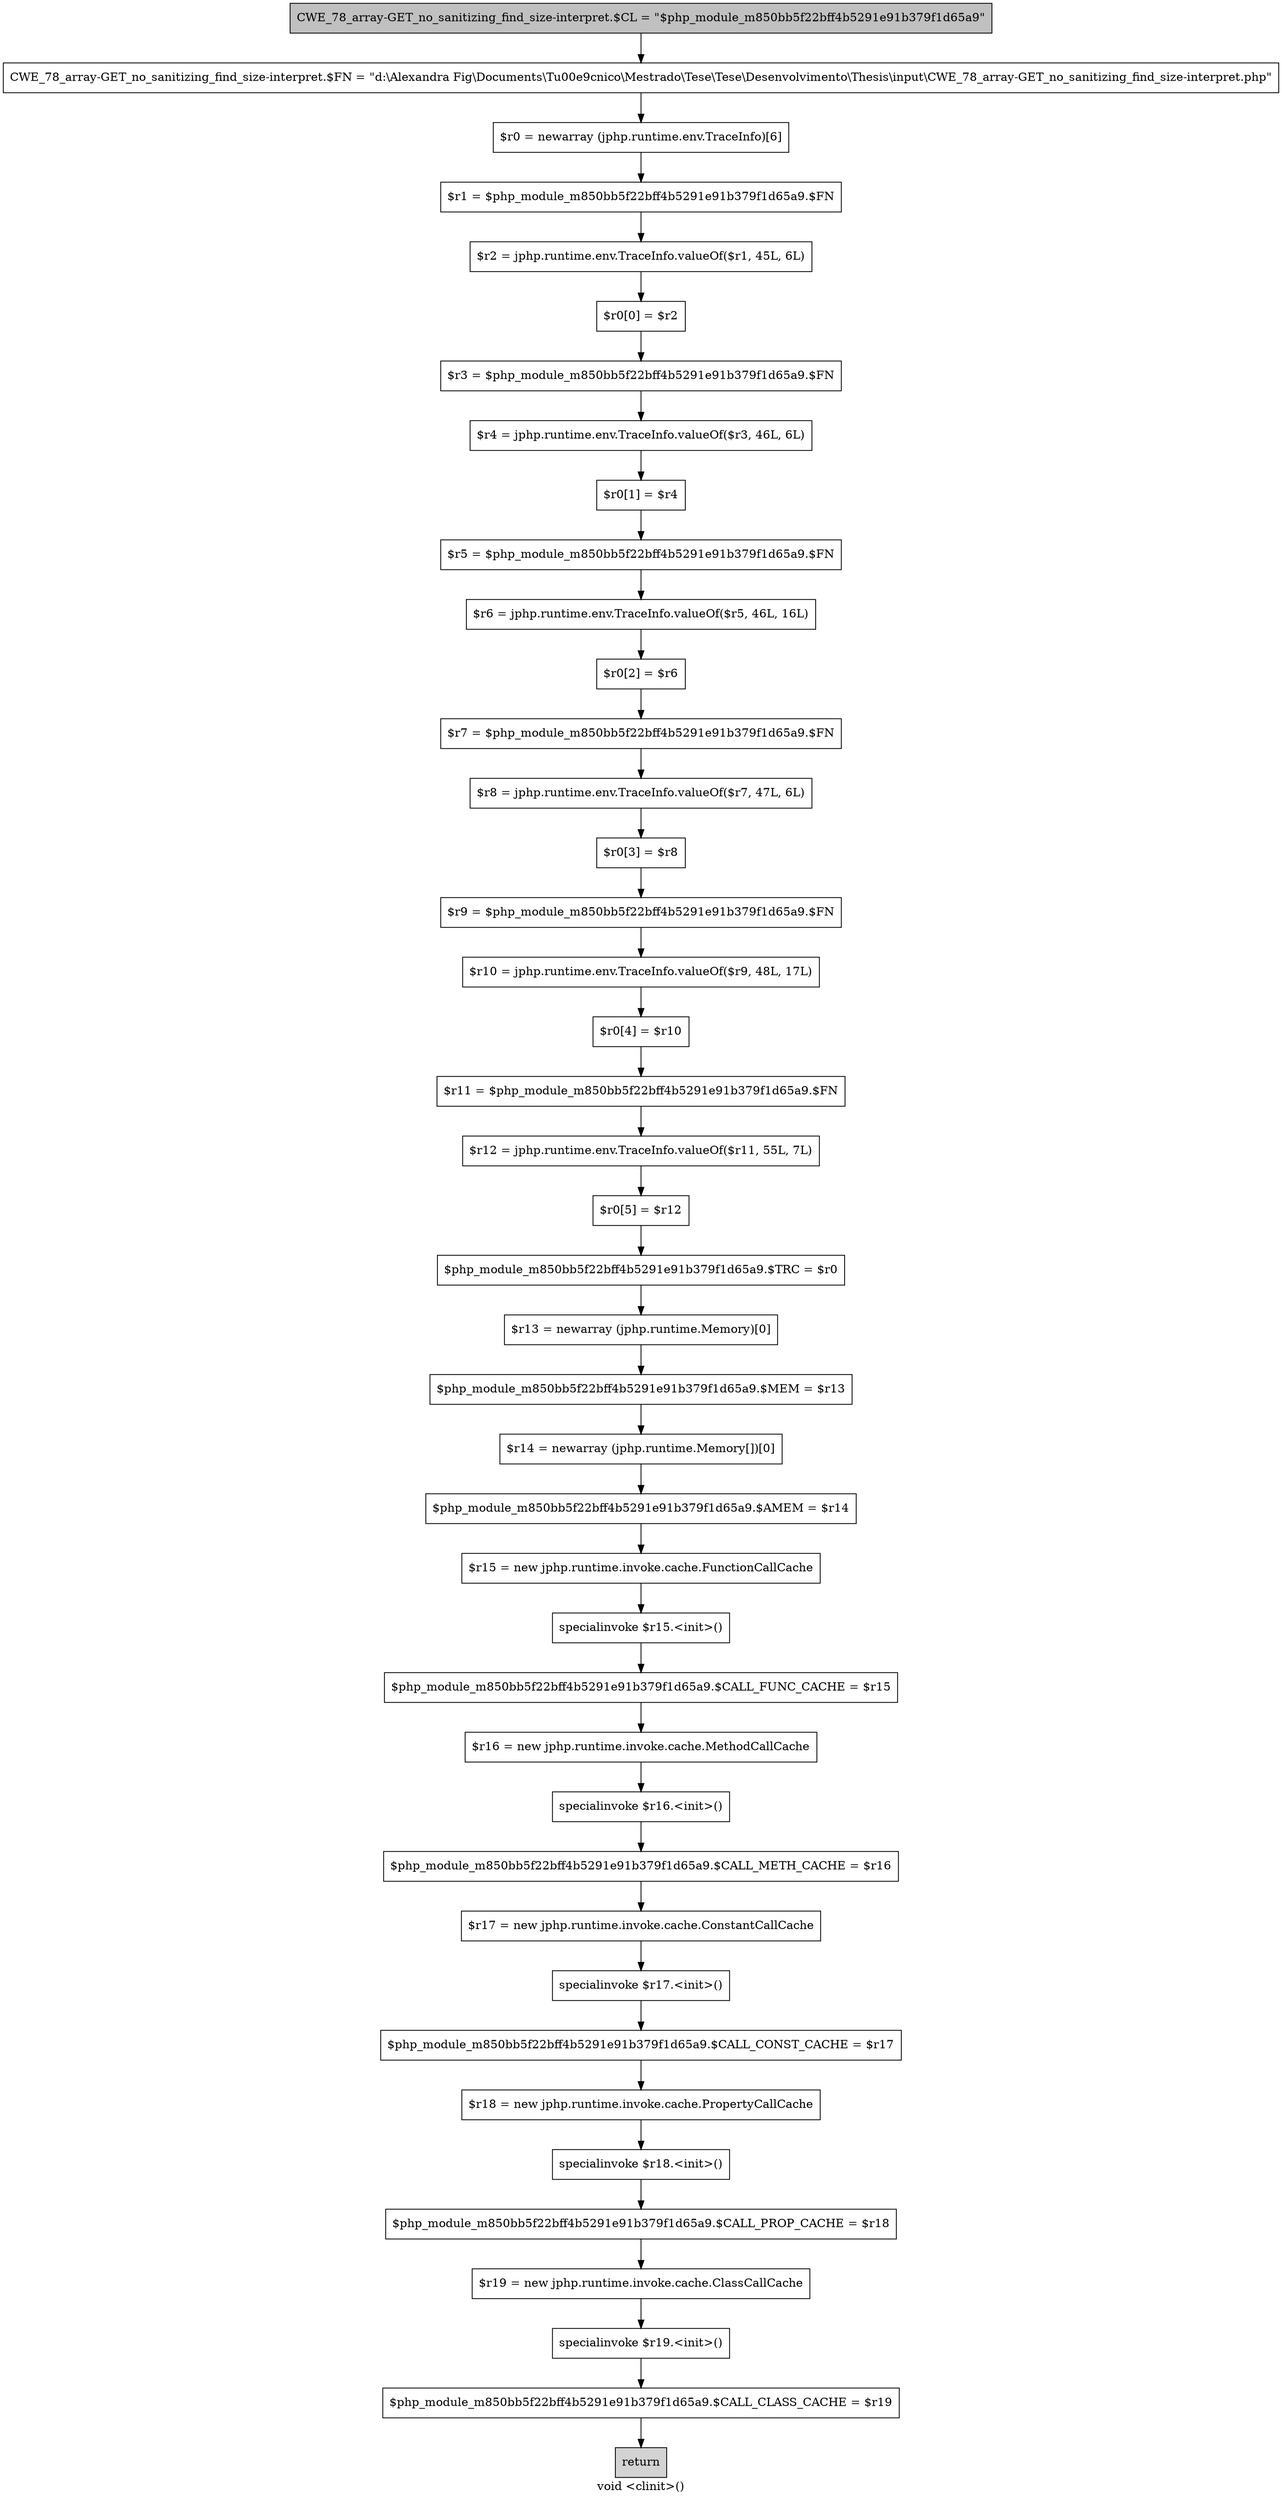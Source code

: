 digraph "void <clinit>()" {
    label="void <clinit>()";
    node [shape=box];
    "0" [style=filled,fillcolor=gray,label="CWE_78_array-GET_no_sanitizing_find_size-interpret.$CL = \"$php_module_m850bb5f22bff4b5291e91b379f1d65a9\"",];
    "1" [label="CWE_78_array-GET_no_sanitizing_find_size-interpret.$FN = \"d:\\Alexandra Fig\\Documents\\T\u00e9cnico\\Mestrado\\Tese\\Tese\\Desenvolvimento\\Thesis\\input\\CWE_78_array-GET_no_sanitizing_find_size-interpret.php\"",];
    "0"->"1";
    "2" [label="$r0 = newarray (jphp.runtime.env.TraceInfo)[6]",];
    "1"->"2";
    "3" [label="$r1 = $php_module_m850bb5f22bff4b5291e91b379f1d65a9.$FN",];
    "2"->"3";
    "4" [label="$r2 = jphp.runtime.env.TraceInfo.valueOf($r1, 45L, 6L)",];
    "3"->"4";
    "5" [label="$r0[0] = $r2",];
    "4"->"5";
    "6" [label="$r3 = $php_module_m850bb5f22bff4b5291e91b379f1d65a9.$FN",];
    "5"->"6";
    "7" [label="$r4 = jphp.runtime.env.TraceInfo.valueOf($r3, 46L, 6L)",];
    "6"->"7";
    "8" [label="$r0[1] = $r4",];
    "7"->"8";
    "9" [label="$r5 = $php_module_m850bb5f22bff4b5291e91b379f1d65a9.$FN",];
    "8"->"9";
    "10" [label="$r6 = jphp.runtime.env.TraceInfo.valueOf($r5, 46L, 16L)",];
    "9"->"10";
    "11" [label="$r0[2] = $r6",];
    "10"->"11";
    "12" [label="$r7 = $php_module_m850bb5f22bff4b5291e91b379f1d65a9.$FN",];
    "11"->"12";
    "13" [label="$r8 = jphp.runtime.env.TraceInfo.valueOf($r7, 47L, 6L)",];
    "12"->"13";
    "14" [label="$r0[3] = $r8",];
    "13"->"14";
    "15" [label="$r9 = $php_module_m850bb5f22bff4b5291e91b379f1d65a9.$FN",];
    "14"->"15";
    "16" [label="$r10 = jphp.runtime.env.TraceInfo.valueOf($r9, 48L, 17L)",];
    "15"->"16";
    "17" [label="$r0[4] = $r10",];
    "16"->"17";
    "18" [label="$r11 = $php_module_m850bb5f22bff4b5291e91b379f1d65a9.$FN",];
    "17"->"18";
    "19" [label="$r12 = jphp.runtime.env.TraceInfo.valueOf($r11, 55L, 7L)",];
    "18"->"19";
    "20" [label="$r0[5] = $r12",];
    "19"->"20";
    "21" [label="$php_module_m850bb5f22bff4b5291e91b379f1d65a9.$TRC = $r0",];
    "20"->"21";
    "22" [label="$r13 = newarray (jphp.runtime.Memory)[0]",];
    "21"->"22";
    "23" [label="$php_module_m850bb5f22bff4b5291e91b379f1d65a9.$MEM = $r13",];
    "22"->"23";
    "24" [label="$r14 = newarray (jphp.runtime.Memory[])[0]",];
    "23"->"24";
    "25" [label="$php_module_m850bb5f22bff4b5291e91b379f1d65a9.$AMEM = $r14",];
    "24"->"25";
    "26" [label="$r15 = new jphp.runtime.invoke.cache.FunctionCallCache",];
    "25"->"26";
    "27" [label="specialinvoke $r15.<init>()",];
    "26"->"27";
    "28" [label="$php_module_m850bb5f22bff4b5291e91b379f1d65a9.$CALL_FUNC_CACHE = $r15",];
    "27"->"28";
    "29" [label="$r16 = new jphp.runtime.invoke.cache.MethodCallCache",];
    "28"->"29";
    "30" [label="specialinvoke $r16.<init>()",];
    "29"->"30";
    "31" [label="$php_module_m850bb5f22bff4b5291e91b379f1d65a9.$CALL_METH_CACHE = $r16",];
    "30"->"31";
    "32" [label="$r17 = new jphp.runtime.invoke.cache.ConstantCallCache",];
    "31"->"32";
    "33" [label="specialinvoke $r17.<init>()",];
    "32"->"33";
    "34" [label="$php_module_m850bb5f22bff4b5291e91b379f1d65a9.$CALL_CONST_CACHE = $r17",];
    "33"->"34";
    "35" [label="$r18 = new jphp.runtime.invoke.cache.PropertyCallCache",];
    "34"->"35";
    "36" [label="specialinvoke $r18.<init>()",];
    "35"->"36";
    "37" [label="$php_module_m850bb5f22bff4b5291e91b379f1d65a9.$CALL_PROP_CACHE = $r18",];
    "36"->"37";
    "38" [label="$r19 = new jphp.runtime.invoke.cache.ClassCallCache",];
    "37"->"38";
    "39" [label="specialinvoke $r19.<init>()",];
    "38"->"39";
    "40" [label="$php_module_m850bb5f22bff4b5291e91b379f1d65a9.$CALL_CLASS_CACHE = $r19",];
    "39"->"40";
    "41" [style=filled,fillcolor=lightgray,label="return",];
    "40"->"41";
}
